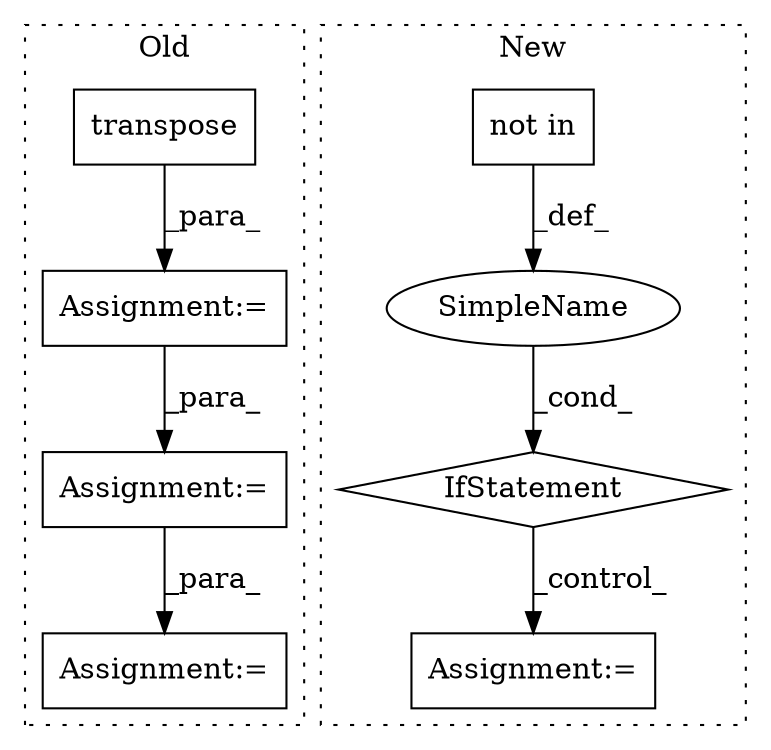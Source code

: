 digraph G {
subgraph cluster0 {
1 [label="transpose" a="32" s="6294,6309" l="10,1" shape="box"];
6 [label="Assignment:=" a="7" s="6377" l="1" shape="box"];
7 [label="Assignment:=" a="7" s="6270" l="1" shape="box"];
8 [label="Assignment:=" a="7" s="6330" l="1" shape="box"];
label = "Old";
style="dotted";
}
subgraph cluster1 {
2 [label="not in" a="108" s="5930" l="29" shape="box"];
3 [label="IfStatement" a="25" s="5922,5959" l="8,2" shape="diamond"];
4 [label="SimpleName" a="42" s="" l="" shape="ellipse"];
5 [label="Assignment:=" a="7" s="5992" l="1" shape="box"];
label = "New";
style="dotted";
}
1 -> 7 [label="_para_"];
2 -> 4 [label="_def_"];
3 -> 5 [label="_control_"];
4 -> 3 [label="_cond_"];
7 -> 8 [label="_para_"];
8 -> 6 [label="_para_"];
}